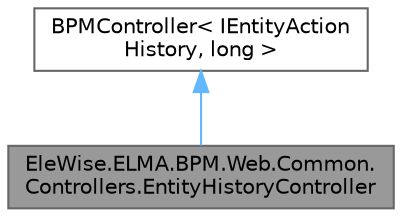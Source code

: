 digraph "EleWise.ELMA.BPM.Web.Common.Controllers.EntityHistoryController"
{
 // LATEX_PDF_SIZE
  bgcolor="transparent";
  edge [fontname=Helvetica,fontsize=10,labelfontname=Helvetica,labelfontsize=10];
  node [fontname=Helvetica,fontsize=10,shape=box,height=0.2,width=0.4];
  Node1 [id="Node000001",label="EleWise.ELMA.BPM.Web.Common.\lControllers.EntityHistoryController",height=0.2,width=0.4,color="gray40", fillcolor="grey60", style="filled", fontcolor="black",tooltip="Контроллер работы с историей событий объекта"];
  Node2 -> Node1 [id="edge1_Node000001_Node000002",dir="back",color="steelblue1",style="solid",tooltip=" "];
  Node2 [id="Node000002",label="BPMController\< IEntityAction\lHistory, long \>",height=0.2,width=0.4,color="gray40", fillcolor="white", style="filled",tooltip=" "];
}
